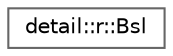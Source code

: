 digraph "Graphical Class Hierarchy"
{
 // LATEX_PDF_SIZE
  bgcolor="transparent";
  edge [fontname=Helvetica,fontsize=10,labelfontname=Helvetica,labelfontsize=10];
  node [fontname=Helvetica,fontsize=10,shape=box,height=0.2,width=0.4];
  rankdir="LR";
  Node0 [id="Node000000",label="detail::r::Bsl",height=0.2,width=0.4,color="grey40", fillcolor="white", style="filled",URL="$structdetail_1_1r_1_1Bsl.html",tooltip="Baseline."];
}
